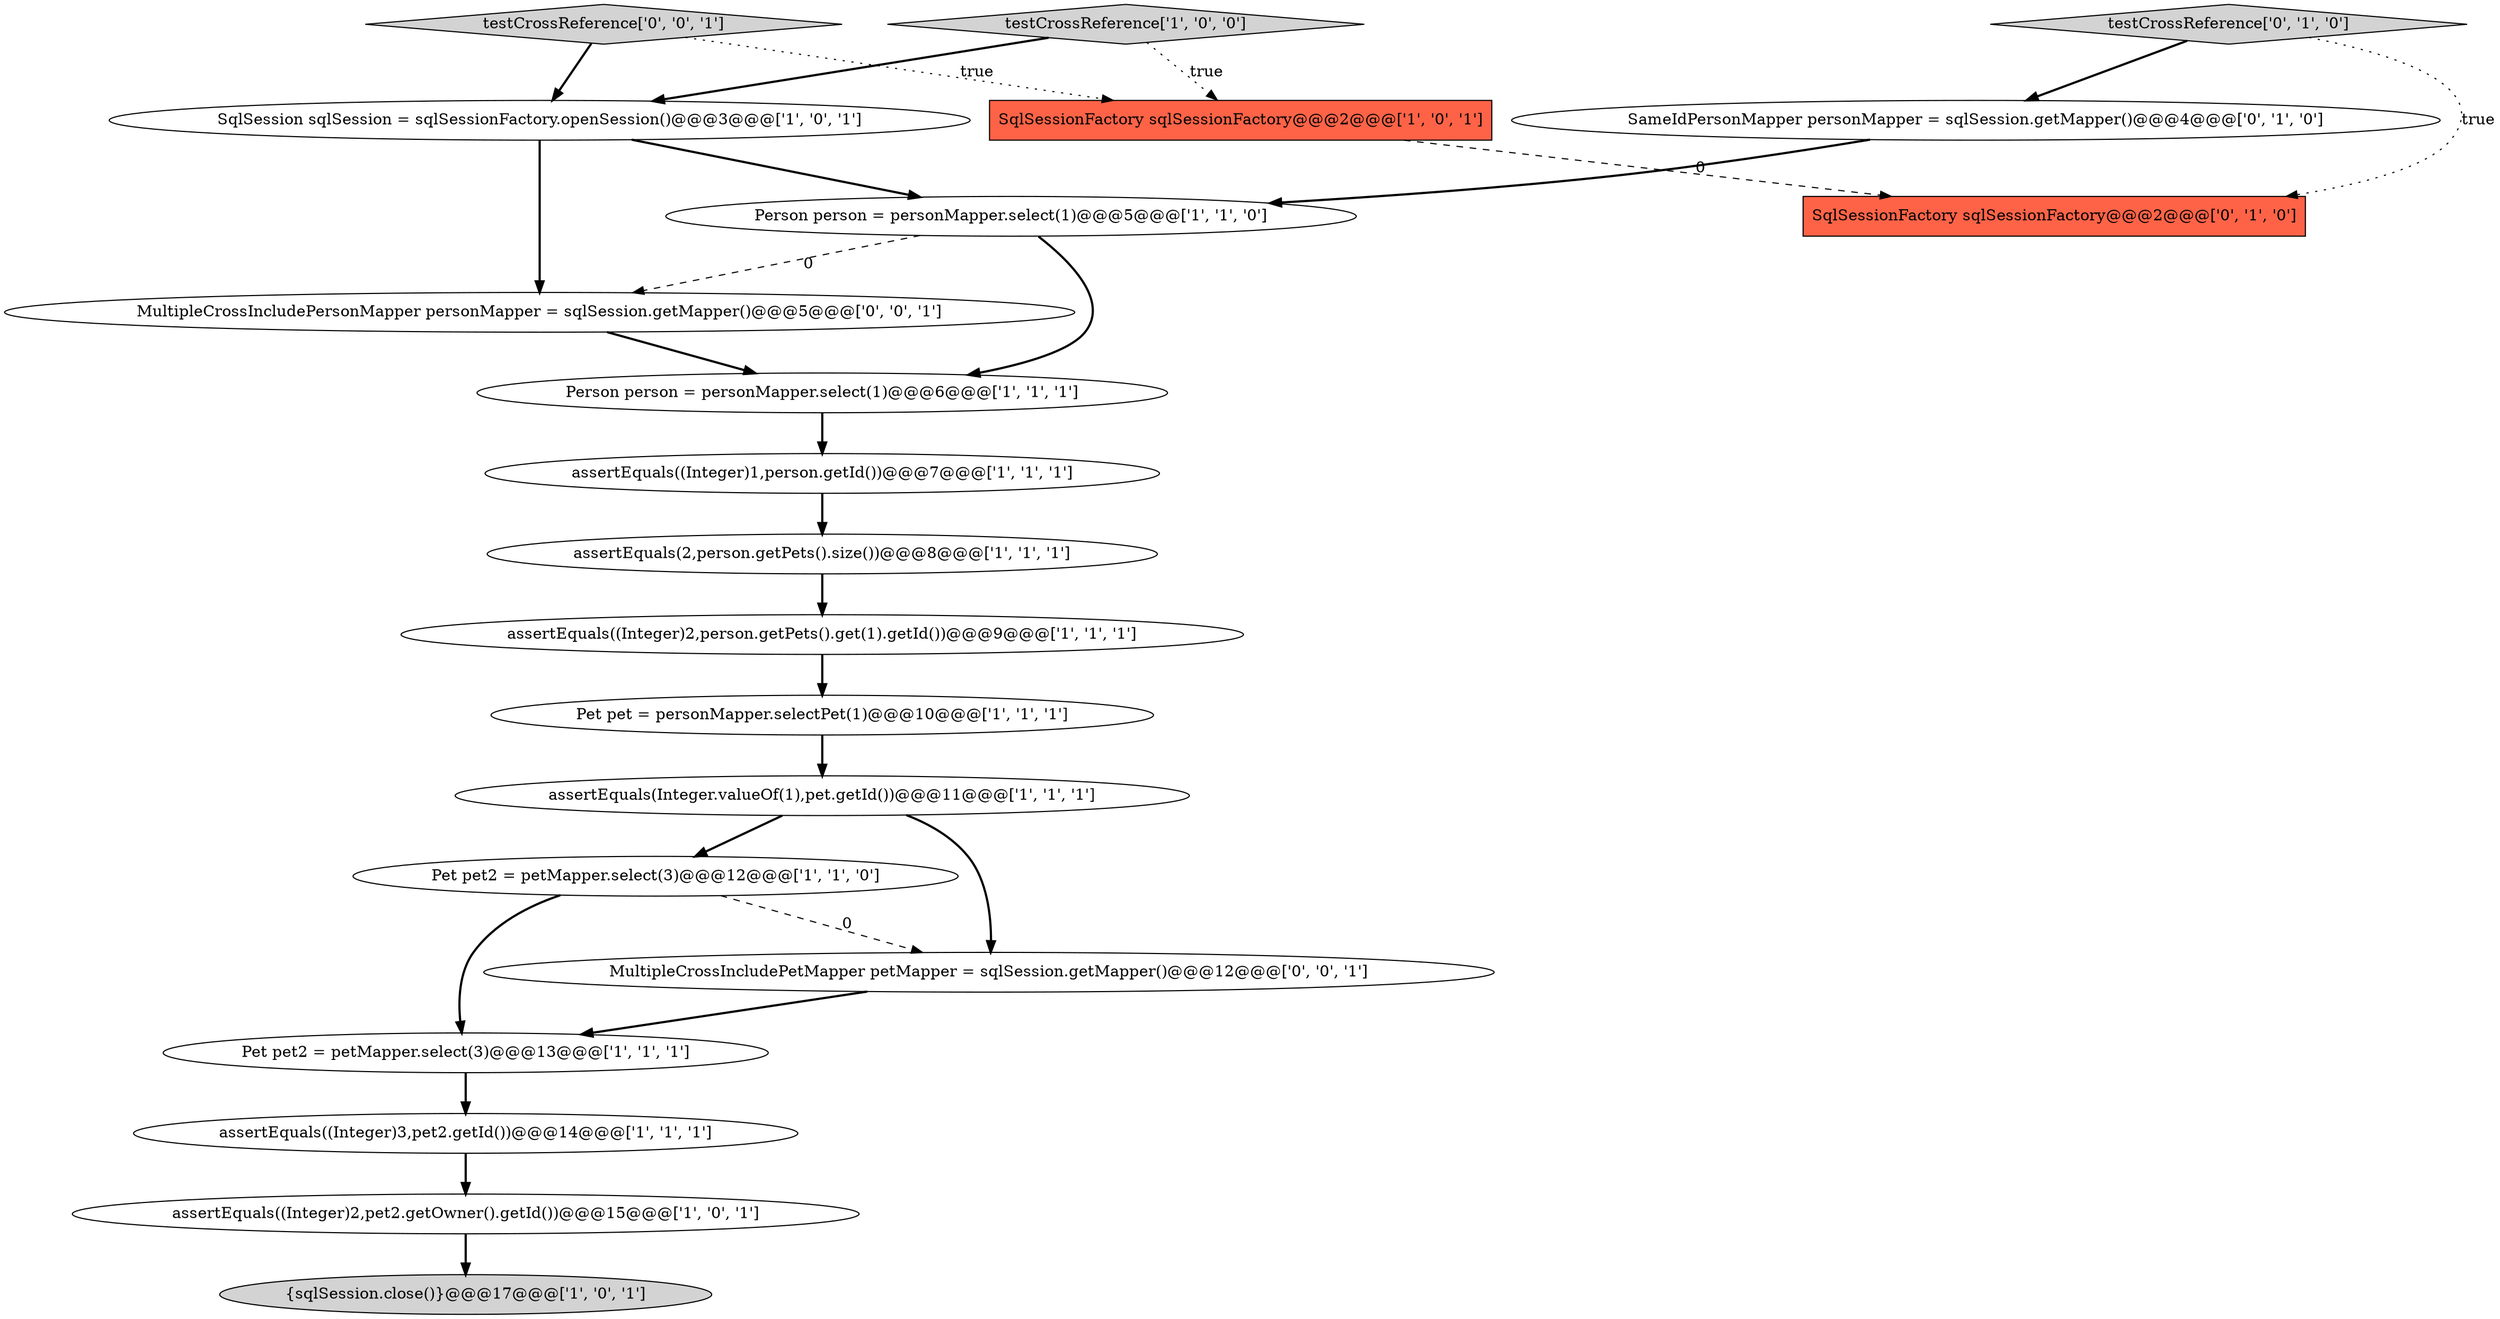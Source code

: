 digraph {
8 [style = filled, label = "assertEquals((Integer)2,person.getPets().get(1).getId())@@@9@@@['1', '1', '1']", fillcolor = white, shape = ellipse image = "AAA0AAABBB1BBB"];
11 [style = filled, label = "SqlSession sqlSession = sqlSessionFactory.openSession()@@@3@@@['1', '0', '1']", fillcolor = white, shape = ellipse image = "AAA0AAABBB1BBB"];
1 [style = filled, label = "Person person = personMapper.select(1)@@@5@@@['1', '1', '0']", fillcolor = white, shape = ellipse image = "AAA0AAABBB1BBB"];
10 [style = filled, label = "assertEquals(Integer.valueOf(1),pet.getId())@@@11@@@['1', '1', '1']", fillcolor = white, shape = ellipse image = "AAA0AAABBB1BBB"];
13 [style = filled, label = "assertEquals((Integer)3,pet2.getId())@@@14@@@['1', '1', '1']", fillcolor = white, shape = ellipse image = "AAA0AAABBB1BBB"];
19 [style = filled, label = "testCrossReference['0', '0', '1']", fillcolor = lightgray, shape = diamond image = "AAA0AAABBB3BBB"];
2 [style = filled, label = "Pet pet2 = petMapper.select(3)@@@12@@@['1', '1', '0']", fillcolor = white, shape = ellipse image = "AAA0AAABBB1BBB"];
6 [style = filled, label = "Pet pet2 = petMapper.select(3)@@@13@@@['1', '1', '1']", fillcolor = white, shape = ellipse image = "AAA0AAABBB1BBB"];
17 [style = filled, label = "testCrossReference['0', '1', '0']", fillcolor = lightgray, shape = diamond image = "AAA0AAABBB2BBB"];
3 [style = filled, label = "Person person = personMapper.select(1)@@@6@@@['1', '1', '1']", fillcolor = white, shape = ellipse image = "AAA0AAABBB1BBB"];
14 [style = filled, label = "testCrossReference['1', '0', '0']", fillcolor = lightgray, shape = diamond image = "AAA0AAABBB1BBB"];
16 [style = filled, label = "SameIdPersonMapper personMapper = sqlSession.getMapper()@@@4@@@['0', '1', '0']", fillcolor = white, shape = ellipse image = "AAA0AAABBB2BBB"];
12 [style = filled, label = "assertEquals((Integer)2,pet2.getOwner().getId())@@@15@@@['1', '0', '1']", fillcolor = white, shape = ellipse image = "AAA0AAABBB1BBB"];
0 [style = filled, label = "assertEquals((Integer)1,person.getId())@@@7@@@['1', '1', '1']", fillcolor = white, shape = ellipse image = "AAA0AAABBB1BBB"];
15 [style = filled, label = "SqlSessionFactory sqlSessionFactory@@@2@@@['0', '1', '0']", fillcolor = tomato, shape = box image = "AAA1AAABBB2BBB"];
18 [style = filled, label = "MultipleCrossIncludePersonMapper personMapper = sqlSession.getMapper()@@@5@@@['0', '0', '1']", fillcolor = white, shape = ellipse image = "AAA0AAABBB3BBB"];
9 [style = filled, label = "SqlSessionFactory sqlSessionFactory@@@2@@@['1', '0', '1']", fillcolor = tomato, shape = box image = "AAA0AAABBB1BBB"];
20 [style = filled, label = "MultipleCrossIncludePetMapper petMapper = sqlSession.getMapper()@@@12@@@['0', '0', '1']", fillcolor = white, shape = ellipse image = "AAA0AAABBB3BBB"];
5 [style = filled, label = "Pet pet = personMapper.selectPet(1)@@@10@@@['1', '1', '1']", fillcolor = white, shape = ellipse image = "AAA0AAABBB1BBB"];
7 [style = filled, label = "assertEquals(2,person.getPets().size())@@@8@@@['1', '1', '1']", fillcolor = white, shape = ellipse image = "AAA0AAABBB1BBB"];
4 [style = filled, label = "{sqlSession.close()}@@@17@@@['1', '0', '1']", fillcolor = lightgray, shape = ellipse image = "AAA0AAABBB1BBB"];
5->10 [style = bold, label=""];
18->3 [style = bold, label=""];
10->20 [style = bold, label=""];
2->20 [style = dashed, label="0"];
11->1 [style = bold, label=""];
2->6 [style = bold, label=""];
1->3 [style = bold, label=""];
19->11 [style = bold, label=""];
1->18 [style = dashed, label="0"];
20->6 [style = bold, label=""];
7->8 [style = bold, label=""];
11->18 [style = bold, label=""];
3->0 [style = bold, label=""];
0->7 [style = bold, label=""];
13->12 [style = bold, label=""];
17->15 [style = dotted, label="true"];
8->5 [style = bold, label=""];
12->4 [style = bold, label=""];
16->1 [style = bold, label=""];
6->13 [style = bold, label=""];
19->9 [style = dotted, label="true"];
10->2 [style = bold, label=""];
14->9 [style = dotted, label="true"];
14->11 [style = bold, label=""];
17->16 [style = bold, label=""];
9->15 [style = dashed, label="0"];
}
